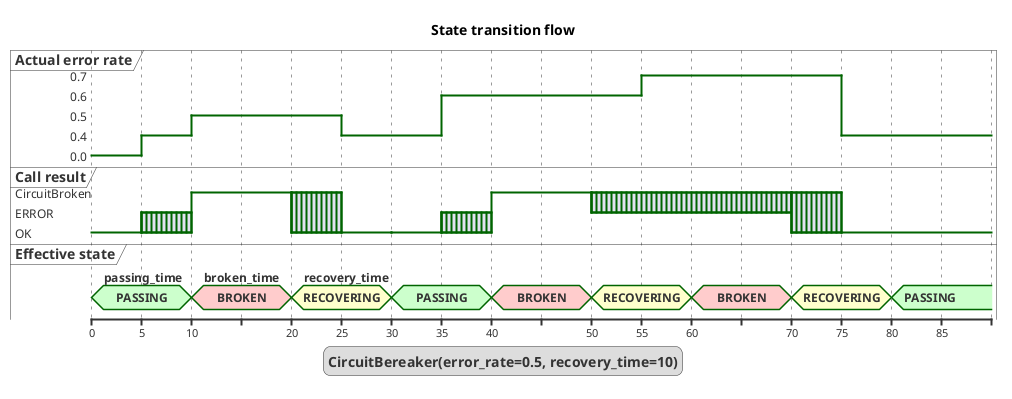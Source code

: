 @startuml
title: State transition flow

legend
CircuitBereaker(error_rate=0.5, recovery_time=10)
end legend

robust "Actual error rate" as err
robust "Call result" as cr
concise "Effective state" as es

@0
es is PASSING #ccffcc: passing_time
cr is OK
err is 0.0

@+5
err is 0.4
cr is {OK,ERROR}
@+5
err is 0.5
es is BROKEN #ffcccc: broken_time
cr is CircuitBroken

@+10
es is RECOVERING #ffffcc: recovery_time
cr is {OK,CircuitBroken}

@+5
err is 0.4
cr is OK

@+5
es is PASSING #ccffcc
cr is OK

@+5
err is 0.6
cr is {OK,ERROR}

@+5
es is BROKEN #ffcccc
cr is CircuitBroken

@+10
es is RECOVERING #ffffcc
cr is {ERROR,CircuitBroken}

@+5
err is 0.7

@+5
es is BROKEN #ffcccc

@+10
es is RECOVERING #ffffcc
cr is {OK,CircuitBroken}

@+5
err is 0.4
cr is OK

@+5
es is PASSING #ccffcc

@+5

@enduml
